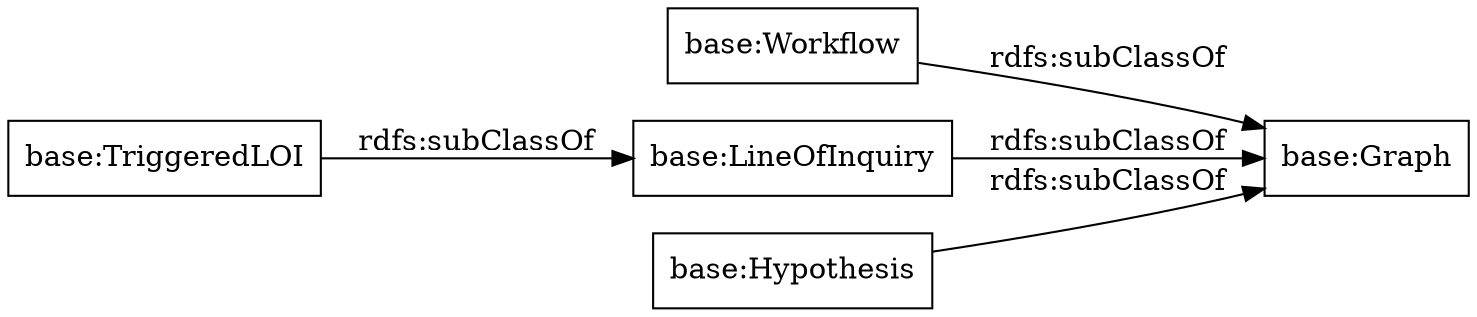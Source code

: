 digraph ar2dtool_diagram { 
rankdir=LR;
size="1000"
node [shape = rectangle, color="black"]; "base:Workflow" "base:TriggeredLOI" "base:LineOfInquiry" "base:Hypothesis" "base:Graph" ; /*classes style*/
	"base:Hypothesis" -> "base:Graph" [ label = "rdfs:subClassOf" ];
	"base:TriggeredLOI" -> "base:LineOfInquiry" [ label = "rdfs:subClassOf" ];
	"base:LineOfInquiry" -> "base:Graph" [ label = "rdfs:subClassOf" ];
	"base:Workflow" -> "base:Graph" [ label = "rdfs:subClassOf" ];

}
